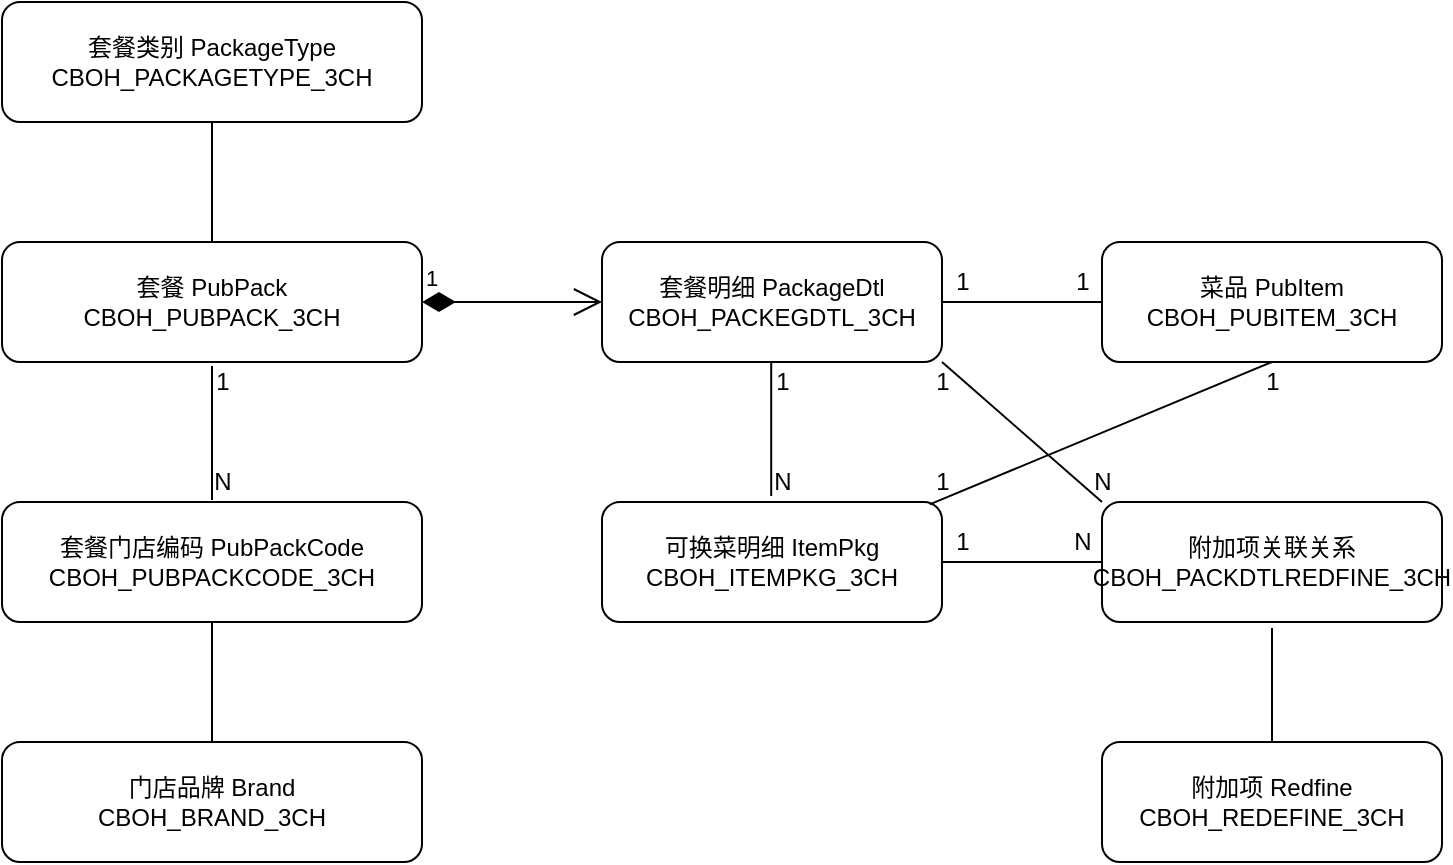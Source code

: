 <mxfile version="12.9.0" type="github">
  <diagram id="YZncrpmMhG3LjY4V6r_u" name="Page-1">
    <mxGraphModel dx="892" dy="498" grid="1" gridSize="10" guides="1" tooltips="1" connect="1" arrows="1" fold="1" page="1" pageScale="1" pageWidth="827" pageHeight="1169" math="0" shadow="0">
      <root>
        <mxCell id="0" />
        <mxCell id="1" parent="0" />
        <mxCell id="5gfp_PzTi2W5NaD-2SVb-1" value="套餐类别 PackageType&lt;br&gt;CBOH_PACKAGETYPE_3CH" style="rounded=1;whiteSpace=wrap;html=1;" parent="1" vertex="1">
          <mxGeometry x="100" y="30" width="210" height="60" as="geometry" />
        </mxCell>
        <mxCell id="5gfp_PzTi2W5NaD-2SVb-2" value="套餐 PubPack&lt;br&gt;CBOH_PUBPACK_3CH" style="rounded=1;whiteSpace=wrap;html=1;" parent="1" vertex="1">
          <mxGeometry x="100" y="150" width="210" height="60" as="geometry" />
        </mxCell>
        <mxCell id="5gfp_PzTi2W5NaD-2SVb-3" value="" style="endArrow=none;html=1;entryX=0.5;entryY=1;entryDx=0;entryDy=0;" parent="1" source="5gfp_PzTi2W5NaD-2SVb-2" target="5gfp_PzTi2W5NaD-2SVb-1" edge="1">
          <mxGeometry width="50" height="50" relative="1" as="geometry">
            <mxPoint x="390" y="350" as="sourcePoint" />
            <mxPoint x="440" y="300" as="targetPoint" />
          </mxGeometry>
        </mxCell>
        <mxCell id="5gfp_PzTi2W5NaD-2SVb-4" value="套餐明细 PackageDtl&lt;br&gt;CBOH_PACKEGDTL_3CH" style="rounded=1;whiteSpace=wrap;html=1;" parent="1" vertex="1">
          <mxGeometry x="400" y="150" width="170" height="60" as="geometry" />
        </mxCell>
        <mxCell id="5gfp_PzTi2W5NaD-2SVb-5" value="套餐门店编码 PubPackCode&lt;br&gt;CBOH_PUBPACKCODE_3CH" style="rounded=1;whiteSpace=wrap;html=1;" parent="1" vertex="1">
          <mxGeometry x="100" y="280" width="210" height="60" as="geometry" />
        </mxCell>
        <mxCell id="5gfp_PzTi2W5NaD-2SVb-6" value="" style="endArrow=none;html=1;" parent="1" edge="1">
          <mxGeometry width="50" height="50" relative="1" as="geometry">
            <mxPoint x="205" y="279" as="sourcePoint" />
            <mxPoint x="205" y="212" as="targetPoint" />
          </mxGeometry>
        </mxCell>
        <mxCell id="5gfp_PzTi2W5NaD-2SVb-7" value="1" style="text;html=1;align=center;verticalAlign=middle;resizable=0;points=[];autosize=1;" parent="1" vertex="1">
          <mxGeometry x="200" y="210" width="20" height="20" as="geometry" />
        </mxCell>
        <mxCell id="5gfp_PzTi2W5NaD-2SVb-8" value="N" style="text;html=1;align=center;verticalAlign=middle;resizable=0;points=[];autosize=1;" parent="1" vertex="1">
          <mxGeometry x="200" y="260" width="20" height="20" as="geometry" />
        </mxCell>
        <mxCell id="5gfp_PzTi2W5NaD-2SVb-9" value="门店品牌 Brand&lt;br&gt;CBOH_BRAND_3CH" style="rounded=1;whiteSpace=wrap;html=1;" parent="1" vertex="1">
          <mxGeometry x="100" y="400" width="210" height="60" as="geometry" />
        </mxCell>
        <mxCell id="5gfp_PzTi2W5NaD-2SVb-10" value="" style="endArrow=none;html=1;entryX=0.5;entryY=1;entryDx=0;entryDy=0;" parent="1" target="5gfp_PzTi2W5NaD-2SVb-5" edge="1">
          <mxGeometry width="50" height="50" relative="1" as="geometry">
            <mxPoint x="205" y="400" as="sourcePoint" />
            <mxPoint x="440" y="300" as="targetPoint" />
          </mxGeometry>
        </mxCell>
        <mxCell id="5gfp_PzTi2W5NaD-2SVb-14" value="可换菜明细 ItemPkg&lt;br&gt;CBOH_ITEMPKG_3CH" style="rounded=1;whiteSpace=wrap;html=1;" parent="1" vertex="1">
          <mxGeometry x="400" y="280" width="170" height="60" as="geometry" />
        </mxCell>
        <mxCell id="5gfp_PzTi2W5NaD-2SVb-15" value="" style="endArrow=none;html=1;" parent="1" edge="1">
          <mxGeometry width="50" height="50" relative="1" as="geometry">
            <mxPoint x="484.6" y="277" as="sourcePoint" />
            <mxPoint x="484.6" y="210" as="targetPoint" />
          </mxGeometry>
        </mxCell>
        <mxCell id="5gfp_PzTi2W5NaD-2SVb-16" value="1" style="text;html=1;align=center;verticalAlign=middle;resizable=0;points=[];labelBackgroundColor=#ffffff;" parent="5gfp_PzTi2W5NaD-2SVb-15" vertex="1" connectable="0">
          <mxGeometry x="0.642" y="-1" relative="1" as="geometry">
            <mxPoint x="4.4" y="-1.8" as="offset" />
          </mxGeometry>
        </mxCell>
        <mxCell id="5gfp_PzTi2W5NaD-2SVb-17" value="N" style="text;html=1;align=center;verticalAlign=middle;resizable=0;points=[];autosize=1;" parent="1" vertex="1">
          <mxGeometry x="480" y="260" width="20" height="20" as="geometry" />
        </mxCell>
        <mxCell id="5gfp_PzTi2W5NaD-2SVb-18" value="菜品 PubItem&lt;br&gt;CBOH_PUBITEM_3CH" style="rounded=1;whiteSpace=wrap;html=1;" parent="1" vertex="1">
          <mxGeometry x="650" y="150" width="170" height="60" as="geometry" />
        </mxCell>
        <mxCell id="5gfp_PzTi2W5NaD-2SVb-19" value="附加项关联关系&lt;br&gt;CBOH_PACKDTLREDFINE_3CH" style="rounded=1;whiteSpace=wrap;html=1;" parent="1" vertex="1">
          <mxGeometry x="650" y="280" width="170" height="60" as="geometry" />
        </mxCell>
        <mxCell id="5gfp_PzTi2W5NaD-2SVb-20" value="附加项 Redfine&lt;br&gt;CBOH_REDEFINE_3CH" style="rounded=1;whiteSpace=wrap;html=1;" parent="1" vertex="1">
          <mxGeometry x="650" y="400" width="170" height="60" as="geometry" />
        </mxCell>
        <mxCell id="5gfp_PzTi2W5NaD-2SVb-21" value="" style="endArrow=none;html=1;entryX=0;entryY=0.5;entryDx=0;entryDy=0;exitX=1;exitY=0.5;exitDx=0;exitDy=0;" parent="1" source="5gfp_PzTi2W5NaD-2SVb-14" target="5gfp_PzTi2W5NaD-2SVb-19" edge="1">
          <mxGeometry width="50" height="50" relative="1" as="geometry">
            <mxPoint x="510" y="300" as="sourcePoint" />
            <mxPoint x="560" y="250" as="targetPoint" />
          </mxGeometry>
        </mxCell>
        <mxCell id="5gfp_PzTi2W5NaD-2SVb-23" value="N" style="text;html=1;align=center;verticalAlign=middle;resizable=0;points=[];autosize=1;" parent="1" vertex="1">
          <mxGeometry x="630" y="290" width="20" height="20" as="geometry" />
        </mxCell>
        <mxCell id="5gfp_PzTi2W5NaD-2SVb-25" value="1" style="text;html=1;align=center;verticalAlign=middle;resizable=0;points=[];autosize=1;" parent="1" vertex="1">
          <mxGeometry x="570" y="290" width="20" height="20" as="geometry" />
        </mxCell>
        <mxCell id="5gfp_PzTi2W5NaD-2SVb-26" value="" style="endArrow=none;html=1;entryX=0;entryY=0.5;entryDx=0;entryDy=0;exitX=1;exitY=0.5;exitDx=0;exitDy=0;" parent="1" source="5gfp_PzTi2W5NaD-2SVb-4" target="5gfp_PzTi2W5NaD-2SVb-18" edge="1">
          <mxGeometry width="50" height="50" relative="1" as="geometry">
            <mxPoint x="580" y="320" as="sourcePoint" />
            <mxPoint x="660" y="320" as="targetPoint" />
            <Array as="points" />
          </mxGeometry>
        </mxCell>
        <mxCell id="5gfp_PzTi2W5NaD-2SVb-27" value="" style="endArrow=none;html=1;exitX=0;exitY=0;exitDx=0;exitDy=0;entryX=1;entryY=1;entryDx=0;entryDy=0;" parent="1" source="5gfp_PzTi2W5NaD-2SVb-19" target="5gfp_PzTi2W5NaD-2SVb-4" edge="1">
          <mxGeometry width="50" height="50" relative="1" as="geometry">
            <mxPoint x="510" y="300" as="sourcePoint" />
            <mxPoint x="560" y="250" as="targetPoint" />
          </mxGeometry>
        </mxCell>
        <mxCell id="5gfp_PzTi2W5NaD-2SVb-28" value="1" style="text;html=1;align=center;verticalAlign=middle;resizable=0;points=[];autosize=1;" parent="1" vertex="1">
          <mxGeometry x="560" y="210" width="20" height="20" as="geometry" />
        </mxCell>
        <mxCell id="5gfp_PzTi2W5NaD-2SVb-29" value="N" style="text;html=1;align=center;verticalAlign=middle;resizable=0;points=[];autosize=1;" parent="1" vertex="1">
          <mxGeometry x="640" y="260" width="20" height="20" as="geometry" />
        </mxCell>
        <mxCell id="5gfp_PzTi2W5NaD-2SVb-30" value="" style="endArrow=none;html=1;entryX=0.5;entryY=1;entryDx=0;entryDy=0;exitX=0.964;exitY=0.02;exitDx=0;exitDy=0;exitPerimeter=0;" parent="1" source="5gfp_PzTi2W5NaD-2SVb-14" target="5gfp_PzTi2W5NaD-2SVb-18" edge="1">
          <mxGeometry width="50" height="50" relative="1" as="geometry">
            <mxPoint x="510" y="300" as="sourcePoint" />
            <mxPoint x="560" y="250" as="targetPoint" />
          </mxGeometry>
        </mxCell>
        <mxCell id="5gfp_PzTi2W5NaD-2SVb-31" value="1" style="text;html=1;align=center;verticalAlign=middle;resizable=0;points=[];autosize=1;" parent="1" vertex="1">
          <mxGeometry x="570" y="160" width="20" height="20" as="geometry" />
        </mxCell>
        <mxCell id="5gfp_PzTi2W5NaD-2SVb-32" value="1" style="text;html=1;align=center;verticalAlign=middle;resizable=0;points=[];autosize=1;" parent="1" vertex="1">
          <mxGeometry x="630" y="160" width="20" height="20" as="geometry" />
        </mxCell>
        <mxCell id="5gfp_PzTi2W5NaD-2SVb-33" value="1" style="text;html=1;align=center;verticalAlign=middle;resizable=0;points=[];autosize=1;" parent="1" vertex="1">
          <mxGeometry x="560" y="260" width="20" height="20" as="geometry" />
        </mxCell>
        <mxCell id="5gfp_PzTi2W5NaD-2SVb-34" value="1" style="text;html=1;align=center;verticalAlign=middle;resizable=0;points=[];autosize=1;" parent="1" vertex="1">
          <mxGeometry x="725" y="210" width="20" height="20" as="geometry" />
        </mxCell>
        <mxCell id="5gfp_PzTi2W5NaD-2SVb-36" value="" style="endArrow=none;html=1;" parent="1" edge="1">
          <mxGeometry width="50" height="50" relative="1" as="geometry">
            <mxPoint x="735" y="400" as="sourcePoint" />
            <mxPoint x="735" y="343" as="targetPoint" />
          </mxGeometry>
        </mxCell>
        <mxCell id="1Bz4UDcR-vMTyo6Dc9IM-1" value="1" style="endArrow=open;html=1;endSize=12;startArrow=diamondThin;startSize=14;startFill=1;edgeStyle=orthogonalEdgeStyle;align=left;verticalAlign=bottom;exitX=1;exitY=0.5;exitDx=0;exitDy=0;" edge="1" parent="1" source="5gfp_PzTi2W5NaD-2SVb-2">
          <mxGeometry x="-1" y="3" relative="1" as="geometry">
            <mxPoint x="390" y="310" as="sourcePoint" />
            <mxPoint x="400" y="180" as="targetPoint" />
          </mxGeometry>
        </mxCell>
      </root>
    </mxGraphModel>
  </diagram>
</mxfile>
